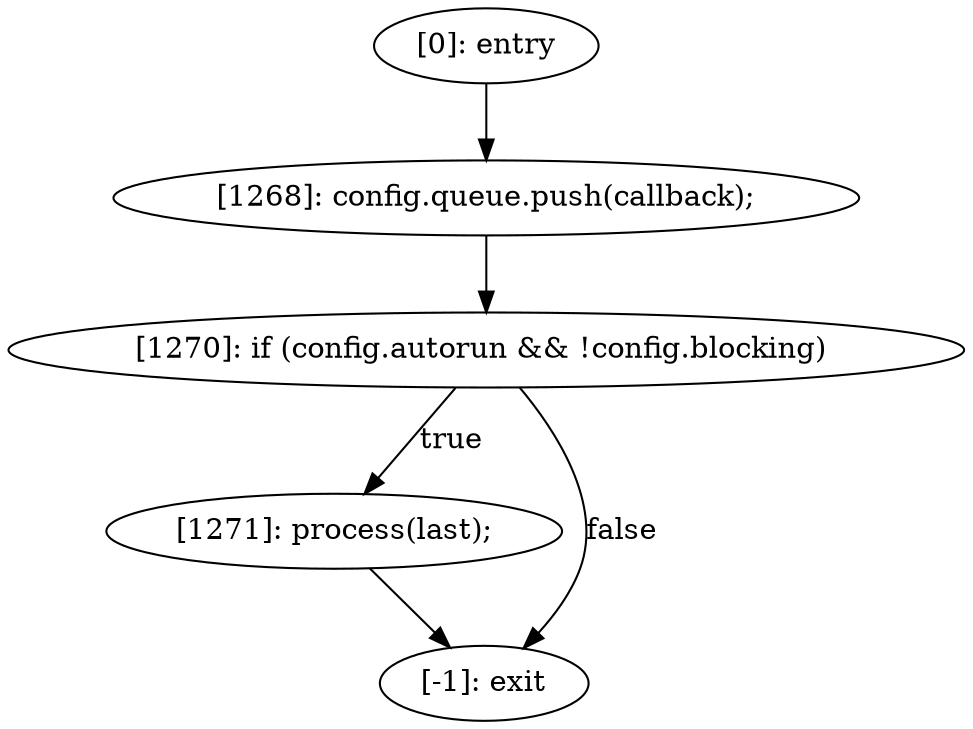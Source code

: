 digraph {
"0" [label="[1268]: config.queue.push(callback);\n"] 
"1" [label="[1271]: process(last);\n"] 
"2" [label="[1270]: if (config.autorun && !config.blocking) "] 
"3" [label="[-1]: exit"] 
"4" [label="[0]: entry"] 
"0" -> "2" [label=""] 
"1" -> "3" [label=""] 
"2" -> "1" [label="true"] 
"2" -> "3" [label="false"] 
"4" -> "0" [label=""] 
}
